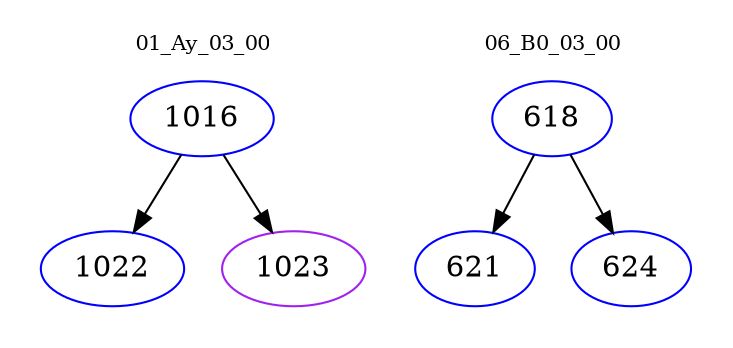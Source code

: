 digraph{
subgraph cluster_0 {
color = white
label = "01_Ay_03_00";
fontsize=10;
T0_1016 [label="1016", color="blue"]
T0_1016 -> T0_1022 [color="black"]
T0_1022 [label="1022", color="blue"]
T0_1016 -> T0_1023 [color="black"]
T0_1023 [label="1023", color="purple"]
}
subgraph cluster_1 {
color = white
label = "06_B0_03_00";
fontsize=10;
T1_618 [label="618", color="blue"]
T1_618 -> T1_621 [color="black"]
T1_621 [label="621", color="blue"]
T1_618 -> T1_624 [color="black"]
T1_624 [label="624", color="blue"]
}
}
